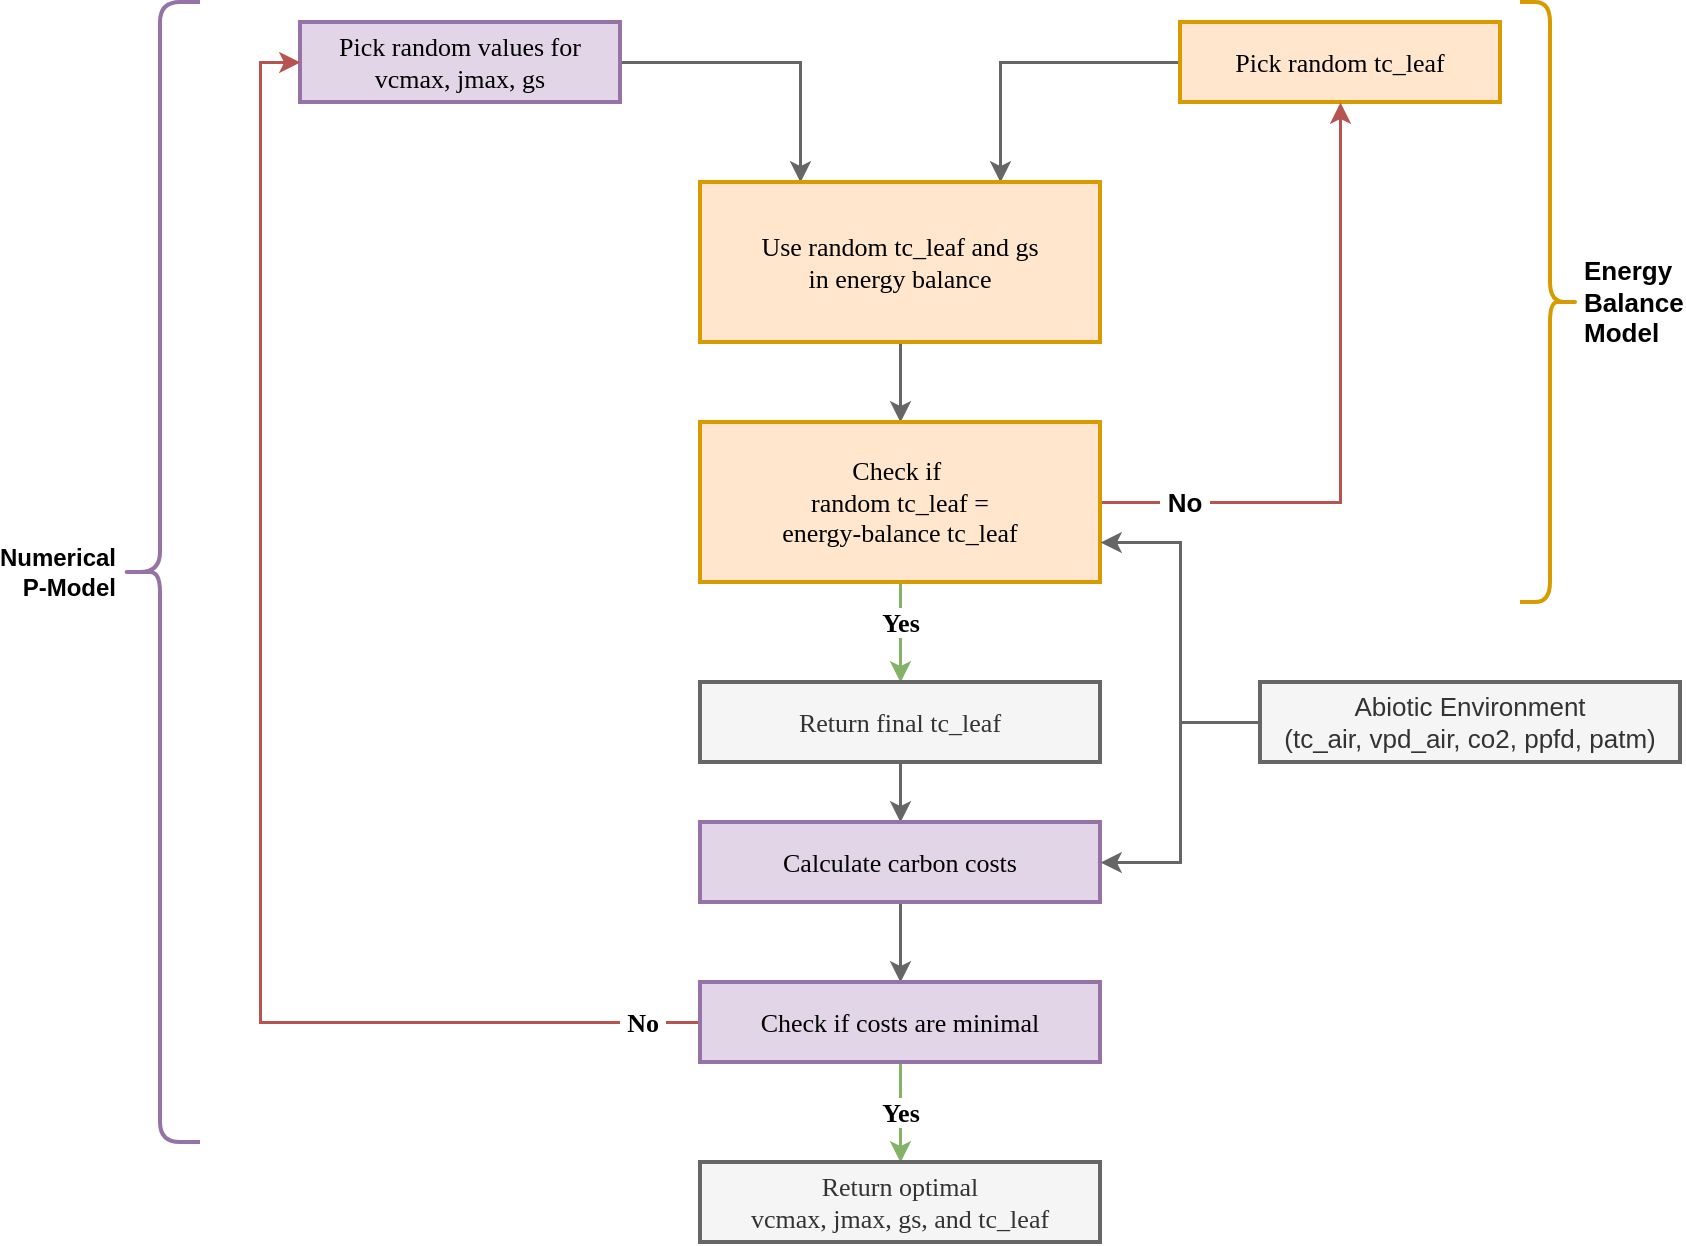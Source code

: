 <mxfile version="21.6.8" type="device">
  <diagram name="Page-1" id="_pkHw_upwbv1__Z-_ok1">
    <mxGraphModel dx="2074" dy="1214" grid="1" gridSize="10" guides="1" tooltips="1" connect="1" arrows="1" fold="1" page="1" pageScale="1" pageWidth="1100" pageHeight="850" math="0" shadow="0">
      <root>
        <mxCell id="0" />
        <mxCell id="1" parent="0" />
        <mxCell id="pXtJM1IIfQx-fLiryeN3-28" style="edgeStyle=orthogonalEdgeStyle;rounded=0;orthogonalLoop=1;jettySize=auto;html=1;exitX=1;exitY=0.5;exitDx=0;exitDy=0;entryX=0.25;entryY=0;entryDx=0;entryDy=0;strokeWidth=1.5;fillColor=#f5f5f5;strokeColor=#666666;fontSize=13;" parent="1" source="gUEWbeJQI7iGJOpnqmWs-1" target="gUEWbeJQI7iGJOpnqmWs-6" edge="1">
          <mxGeometry relative="1" as="geometry">
            <mxPoint x="440" y="240.0" as="sourcePoint" />
          </mxGeometry>
        </mxCell>
        <mxCell id="gUEWbeJQI7iGJOpnqmWs-1" value="Pick random values for vcmax, jmax, gs" style="rounded=0;whiteSpace=wrap;html=1;fontSize=13;strokeWidth=2;fontFamily=Tahoma;fillColor=#e1d5e7;strokeColor=#9673a6;" parent="1" vertex="1">
          <mxGeometry x="280" y="120" width="160" height="40" as="geometry" />
        </mxCell>
        <mxCell id="pXtJM1IIfQx-fLiryeN3-29" style="edgeStyle=orthogonalEdgeStyle;rounded=0;orthogonalLoop=1;jettySize=auto;html=1;exitX=0;exitY=0.5;exitDx=0;exitDy=0;strokeWidth=1.5;fillColor=#f5f5f5;strokeColor=#666666;fontSize=13;entryX=0.75;entryY=0;entryDx=0;entryDy=0;" parent="1" source="gUEWbeJQI7iGJOpnqmWs-4" target="gUEWbeJQI7iGJOpnqmWs-6" edge="1">
          <mxGeometry relative="1" as="geometry" />
        </mxCell>
        <mxCell id="gUEWbeJQI7iGJOpnqmWs-4" value="&lt;div style=&quot;font-size: 13px;&quot;&gt;Pick random&amp;nbsp;&lt;span style=&quot;background-color: initial; font-size: 13px;&quot;&gt;tc_leaf&lt;/span&gt;&lt;/div&gt;" style="rounded=0;whiteSpace=wrap;html=1;fontSize=13;strokeWidth=2;fontFamily=Tahoma;fillColor=#ffe6cc;strokeColor=#d79b00;" parent="1" vertex="1">
          <mxGeometry x="720" y="120" width="160" height="40" as="geometry" />
        </mxCell>
        <mxCell id="gUEWbeJQI7iGJOpnqmWs-9" value="" style="edgeStyle=orthogonalEdgeStyle;rounded=0;orthogonalLoop=1;jettySize=auto;html=1;fontSize=13;strokeWidth=1.5;fontFamily=Tahoma;fillColor=#f5f5f5;strokeColor=#666666;" parent="1" source="gUEWbeJQI7iGJOpnqmWs-6" target="gUEWbeJQI7iGJOpnqmWs-8" edge="1">
          <mxGeometry relative="1" as="geometry" />
        </mxCell>
        <mxCell id="gUEWbeJQI7iGJOpnqmWs-6" value="&lt;div style=&quot;font-size: 13px;&quot;&gt;Use random tc_leaf and gs&lt;br style=&quot;font-size: 13px;&quot;&gt;&lt;/div&gt;&lt;div style=&quot;font-size: 13px;&quot;&gt;in&amp;nbsp;&lt;span style=&quot;background-color: initial; font-size: 13px;&quot;&gt;energy balance&lt;/span&gt;&lt;/div&gt;" style="rounded=0;whiteSpace=wrap;html=1;fontSize=13;strokeWidth=2;fontFamily=Tahoma;fillColor=#ffe6cc;strokeColor=#d79b00;" parent="1" vertex="1">
          <mxGeometry x="480" y="200" width="200" height="80" as="geometry" />
        </mxCell>
        <mxCell id="pXtJM1IIfQx-fLiryeN3-2" value="Yes" style="edgeStyle=orthogonalEdgeStyle;rounded=0;orthogonalLoop=1;jettySize=auto;html=1;exitX=0.5;exitY=1;exitDx=0;exitDy=0;entryX=0.5;entryY=0;entryDx=0;entryDy=0;fontStyle=1;fillColor=#d5e8d4;strokeColor=#82b366;fontSize=13;strokeWidth=1.5;fontFamily=Tahoma;" parent="1" source="gUEWbeJQI7iGJOpnqmWs-8" target="gUEWbeJQI7iGJOpnqmWs-11" edge="1">
          <mxGeometry x="-0.2" relative="1" as="geometry">
            <mxPoint as="offset" />
          </mxGeometry>
        </mxCell>
        <mxCell id="pXtJM1IIfQx-fLiryeN3-32" value="&amp;nbsp;No&amp;nbsp;" style="edgeStyle=orthogonalEdgeStyle;rounded=0;orthogonalLoop=1;jettySize=auto;html=1;exitX=1;exitY=0.5;exitDx=0;exitDy=0;fontStyle=1;strokeWidth=1.5;fillColor=#f8cecc;strokeColor=#b85450;fontSize=13;" parent="1" source="gUEWbeJQI7iGJOpnqmWs-8" target="gUEWbeJQI7iGJOpnqmWs-4" edge="1">
          <mxGeometry x="-0.739" relative="1" as="geometry">
            <mxPoint as="offset" />
          </mxGeometry>
        </mxCell>
        <mxCell id="gUEWbeJQI7iGJOpnqmWs-8" value="&lt;div style=&quot;font-size: 13px;&quot;&gt;Check if&amp;nbsp;&lt;/div&gt;&lt;div style=&quot;font-size: 13px;&quot;&gt;&lt;span style=&quot;font-size: 13px;&quot;&gt;random tc_leaf&amp;nbsp;&lt;/span&gt;&lt;span style=&quot;font-size: 13px;&quot;&gt;=&lt;/span&gt;&lt;/div&gt;&lt;div style=&quot;font-size: 13px;&quot;&gt;&lt;span style=&quot;font-size: 13px;&quot;&gt;energy-balance tc_leaf&lt;/span&gt;&lt;/div&gt;" style="whiteSpace=wrap;html=1;rounded=0;fontSize=13;fillColor=#ffe6cc;strokeColor=#d79b00;labelBorderColor=none;labelBackgroundColor=none;strokeWidth=2;fontFamily=Tahoma;" parent="1" vertex="1">
          <mxGeometry x="480" y="320" width="200" height="80" as="geometry" />
        </mxCell>
        <mxCell id="pXtJM1IIfQx-fLiryeN3-9" value="" style="edgeStyle=orthogonalEdgeStyle;rounded=0;orthogonalLoop=1;jettySize=auto;html=1;fontSize=13;strokeWidth=1.5;fontFamily=Tahoma;fillColor=#f5f5f5;strokeColor=#666666;" parent="1" source="gUEWbeJQI7iGJOpnqmWs-11" target="pXtJM1IIfQx-fLiryeN3-8" edge="1">
          <mxGeometry relative="1" as="geometry" />
        </mxCell>
        <mxCell id="gUEWbeJQI7iGJOpnqmWs-11" value="Return final tc_leaf" style="whiteSpace=wrap;html=1;rounded=0;fontSize=13;fillColor=#f5f5f5;strokeColor=#666666;labelBorderColor=none;labelBackgroundColor=none;strokeWidth=2;fontFamily=Tahoma;fontColor=#333333;" parent="1" vertex="1">
          <mxGeometry x="480" y="450" width="200" height="40" as="geometry" />
        </mxCell>
        <mxCell id="pXtJM1IIfQx-fLiryeN3-6" style="edgeStyle=orthogonalEdgeStyle;rounded=0;orthogonalLoop=1;jettySize=auto;html=1;exitX=0.5;exitY=1;exitDx=0;exitDy=0;fontSize=13;strokeWidth=2;fontFamily=Tahoma;" parent="1" source="gUEWbeJQI7iGJOpnqmWs-11" target="gUEWbeJQI7iGJOpnqmWs-11" edge="1">
          <mxGeometry relative="1" as="geometry" />
        </mxCell>
        <mxCell id="pXtJM1IIfQx-fLiryeN3-11" value="" style="edgeStyle=orthogonalEdgeStyle;rounded=0;orthogonalLoop=1;jettySize=auto;html=1;fontSize=13;strokeWidth=1.5;fontFamily=Tahoma;fillColor=#f5f5f5;strokeColor=#666666;" parent="1" source="pXtJM1IIfQx-fLiryeN3-8" target="pXtJM1IIfQx-fLiryeN3-10" edge="1">
          <mxGeometry relative="1" as="geometry" />
        </mxCell>
        <mxCell id="pXtJM1IIfQx-fLiryeN3-8" value="Calculate carbon costs" style="whiteSpace=wrap;html=1;rounded=0;fontSize=13;fillColor=#e1d5e7;strokeColor=#9673a6;labelBorderColor=none;labelBackgroundColor=none;strokeWidth=2;fontFamily=Tahoma;" parent="1" vertex="1">
          <mxGeometry x="480" y="520" width="200" height="40" as="geometry" />
        </mxCell>
        <mxCell id="pXtJM1IIfQx-fLiryeN3-12" value="&amp;nbsp;No&amp;nbsp;" style="edgeStyle=orthogonalEdgeStyle;rounded=0;orthogonalLoop=1;jettySize=auto;html=1;entryX=0;entryY=0.5;entryDx=0;entryDy=0;fillColor=#f8cecc;strokeColor=#b85450;fontSize=13;strokeWidth=1.5;fontFamily=Tahoma;fontStyle=1;labelBorderColor=none;" parent="1" source="pXtJM1IIfQx-fLiryeN3-10" target="gUEWbeJQI7iGJOpnqmWs-1" edge="1">
          <mxGeometry x="-0.92" relative="1" as="geometry">
            <mxPoint as="offset" />
          </mxGeometry>
        </mxCell>
        <mxCell id="pXtJM1IIfQx-fLiryeN3-14" value="Yes" style="edgeStyle=orthogonalEdgeStyle;rounded=0;orthogonalLoop=1;jettySize=auto;html=1;fontSize=13;strokeWidth=1.5;fontFamily=Tahoma;fontStyle=1;fillColor=#d5e8d4;strokeColor=#82b366;" parent="1" source="pXtJM1IIfQx-fLiryeN3-10" target="pXtJM1IIfQx-fLiryeN3-13" edge="1">
          <mxGeometry relative="1" as="geometry" />
        </mxCell>
        <mxCell id="pXtJM1IIfQx-fLiryeN3-10" value="Check if costs are minimal" style="whiteSpace=wrap;html=1;rounded=0;fontSize=13;strokeWidth=2;fontFamily=Tahoma;fillColor=#e1d5e7;strokeColor=#9673a6;" parent="1" vertex="1">
          <mxGeometry x="480" y="600" width="200" height="40" as="geometry" />
        </mxCell>
        <mxCell id="pXtJM1IIfQx-fLiryeN3-13" value="Return optimal &lt;br style=&quot;font-size: 13px;&quot;&gt;vcmax, jmax, gs, and tc_leaf" style="whiteSpace=wrap;html=1;rounded=0;fontSize=13;strokeWidth=2;fontFamily=Tahoma;fillColor=#f5f5f5;strokeColor=#666666;fontColor=#333333;" parent="1" vertex="1">
          <mxGeometry x="480" y="690" width="200" height="40" as="geometry" />
        </mxCell>
        <mxCell id="pXtJM1IIfQx-fLiryeN3-33" style="edgeStyle=orthogonalEdgeStyle;rounded=0;orthogonalLoop=1;jettySize=auto;html=1;entryX=1;entryY=0.75;entryDx=0;entryDy=0;strokeWidth=1.5;fillColor=#f5f5f5;strokeColor=#666666;fontSize=13;" parent="1" source="pXtJM1IIfQx-fLiryeN3-17" target="gUEWbeJQI7iGJOpnqmWs-8" edge="1">
          <mxGeometry relative="1" as="geometry" />
        </mxCell>
        <mxCell id="pXtJM1IIfQx-fLiryeN3-34" style="edgeStyle=orthogonalEdgeStyle;rounded=0;orthogonalLoop=1;jettySize=auto;html=1;exitX=0;exitY=0.5;exitDx=0;exitDy=0;entryX=1;entryY=0.5;entryDx=0;entryDy=0;strokeWidth=1.5;fillColor=#f5f5f5;strokeColor=#666666;fontSize=13;" parent="1" source="pXtJM1IIfQx-fLiryeN3-17" target="pXtJM1IIfQx-fLiryeN3-8" edge="1">
          <mxGeometry relative="1" as="geometry" />
        </mxCell>
        <mxCell id="pXtJM1IIfQx-fLiryeN3-17" value="Abiotic Environment&lt;br style=&quot;font-size: 13px;&quot;&gt;(tc_air, vpd_air, co2, ppfd, patm)" style="whiteSpace=wrap;html=1;fillColor=#f5f5f5;fontColor=#333333;strokeColor=#666666;strokeWidth=2;fontSize=13;" parent="1" vertex="1">
          <mxGeometry x="760" y="450" width="210" height="40" as="geometry" />
        </mxCell>
        <mxCell id="pXtJM1IIfQx-fLiryeN3-27" style="edgeStyle=orthogonalEdgeStyle;rounded=0;orthogonalLoop=1;jettySize=auto;html=1;exitX=0.5;exitY=1;exitDx=0;exitDy=0;strokeWidth=2;fontSize=13;" parent="1" source="gUEWbeJQI7iGJOpnqmWs-8" target="gUEWbeJQI7iGJOpnqmWs-8" edge="1">
          <mxGeometry relative="1" as="geometry" />
        </mxCell>
        <mxCell id="pXtJM1IIfQx-fLiryeN3-43" value="&lt;b style=&quot;border-color: var(--border-color); font-size: 13px; text-align: right;&quot;&gt;Energy Balance Model&lt;/b&gt;" style="shape=curlyBracket;whiteSpace=wrap;html=1;rounded=1;flipH=1;labelPosition=right;verticalLabelPosition=middle;align=left;verticalAlign=middle;fillColor=#ffe6cc;strokeColor=#d79b00;strokeWidth=2;" parent="1" vertex="1">
          <mxGeometry x="890" y="110" width="30" height="300" as="geometry" />
        </mxCell>
        <mxCell id="pXtJM1IIfQx-fLiryeN3-44" value="Numerical P-Model" style="shape=curlyBracket;whiteSpace=wrap;html=1;rounded=1;labelPosition=left;verticalLabelPosition=middle;align=right;verticalAlign=middle;fillColor=#e1d5e7;strokeColor=#9673a6;strokeWidth=2;fontStyle=1" parent="1" vertex="1">
          <mxGeometry x="190" y="110" width="40" height="570" as="geometry" />
        </mxCell>
      </root>
    </mxGraphModel>
  </diagram>
</mxfile>
